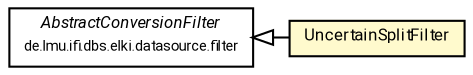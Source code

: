 #!/usr/local/bin/dot
#
# Class diagram 
# Generated by UMLGraph version R5_7_2-60-g0e99a6 (http://www.spinellis.gr/umlgraph/)
#

digraph G {
	graph [fontnames="svg"]
	edge [fontname="Roboto",fontsize=7,labelfontname="Roboto",labelfontsize=7,color="black"];
	node [fontname="Roboto",fontcolor="black",fontsize=8,shape=plaintext,margin=0,width=0,height=0];
	nodesep=0.15;
	ranksep=0.25;
	rankdir=LR;
	// de.lmu.ifi.dbs.elki.datasource.filter.AbstractConversionFilter<I, O>
	c10482711 [label=<<table title="de.lmu.ifi.dbs.elki.datasource.filter.AbstractConversionFilter" border="0" cellborder="1" cellspacing="0" cellpadding="2" href="../AbstractConversionFilter.html" target="_parent">
		<tr><td><table border="0" cellspacing="0" cellpadding="1">
		<tr><td align="center" balign="center"> <font face="Roboto"><i>AbstractConversionFilter</i></font> </td></tr>
		<tr><td align="center" balign="center"> <font face="Roboto" point-size="7.0">de.lmu.ifi.dbs.elki.datasource.filter</font> </td></tr>
		</table></td></tr>
		</table>>, URL="../AbstractConversionFilter.html"];
	// de.lmu.ifi.dbs.elki.datasource.filter.typeconversions.UncertainSplitFilter
	c10483181 [label=<<table title="de.lmu.ifi.dbs.elki.datasource.filter.typeconversions.UncertainSplitFilter" border="0" cellborder="1" cellspacing="0" cellpadding="2" bgcolor="lemonChiffon" href="UncertainSplitFilter.html" target="_parent">
		<tr><td><table border="0" cellspacing="0" cellpadding="1">
		<tr><td align="center" balign="center"> <font face="Roboto">UncertainSplitFilter</font> </td></tr>
		</table></td></tr>
		</table>>, URL="UncertainSplitFilter.html"];
	// de.lmu.ifi.dbs.elki.datasource.filter.typeconversions.UncertainSplitFilter extends de.lmu.ifi.dbs.elki.datasource.filter.AbstractConversionFilter<I, O>
	c10482711 -> c10483181 [arrowtail=empty,dir=back,weight=10];
}


